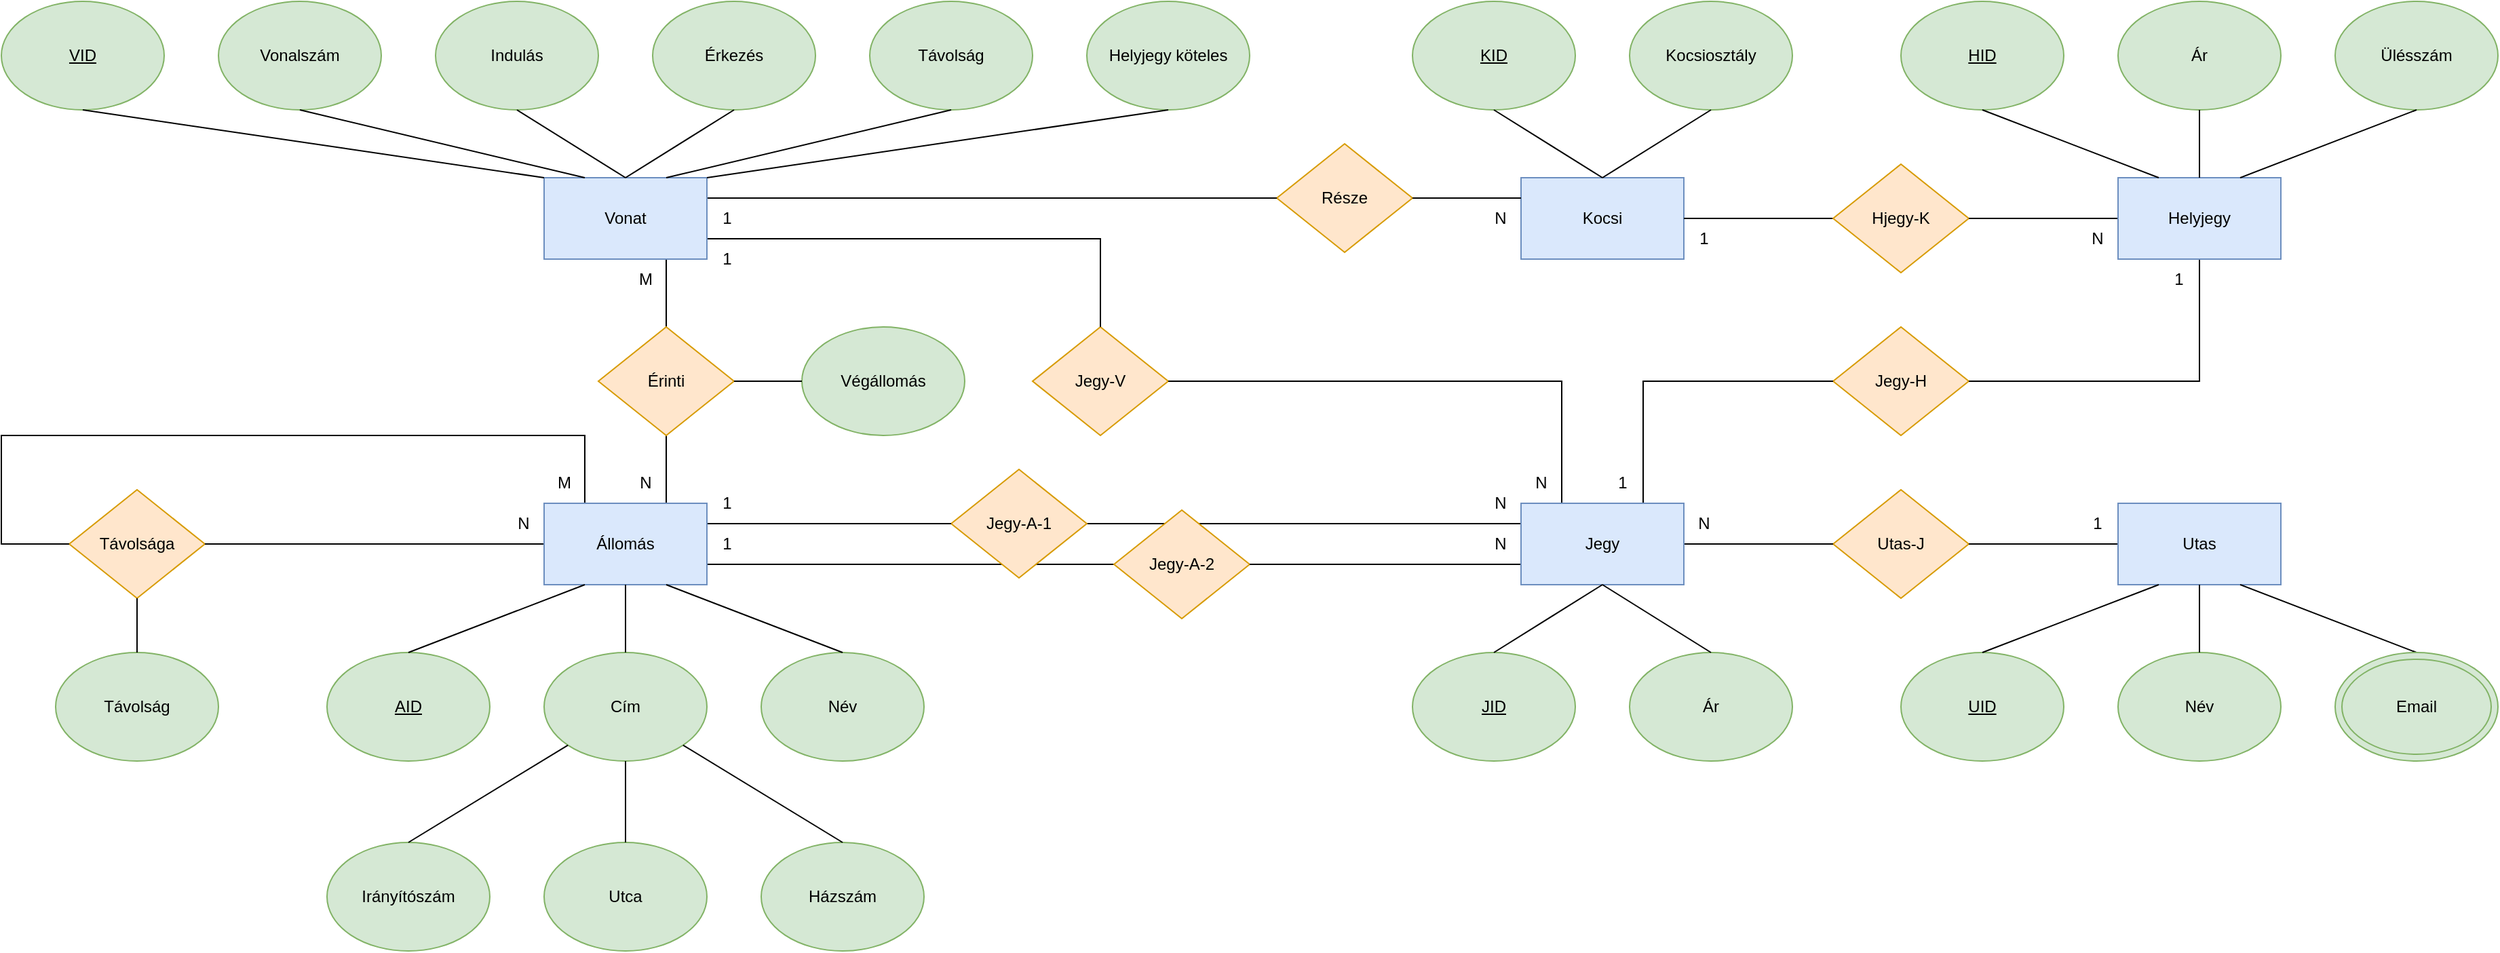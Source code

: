 <mxfile version="20.3.0" type="device"><diagram id="Oa_sPDrC5_tSB1ed_sm3" name="ER-modell"><mxGraphModel dx="2746" dy="1143" grid="1" gridSize="10" guides="1" tooltips="1" connect="1" arrows="1" fold="1" page="1" pageScale="1" pageWidth="850" pageHeight="1100" math="0" shadow="0"><root><mxCell id="0"/><mxCell id="1" parent="0"/><mxCell id="CiHHzQy6U8i4zpNphqKJ-99" value="" style="endArrow=none;html=1;rounded=0;entryX=0;entryY=0.25;entryDx=0;entryDy=0;exitX=1;exitY=0.5;exitDx=0;exitDy=0;" edge="1" parent="1" source="CiHHzQy6U8i4zpNphqKJ-75" target="CiHHzQy6U8i4zpNphqKJ-48"><mxGeometry width="50" height="50" relative="1" as="geometry"><mxPoint x="530" y="515" as="sourcePoint"/><mxPoint x="710" y="515" as="targetPoint"/></mxGeometry></mxCell><mxCell id="CiHHzQy6U8i4zpNphqKJ-96" value="" style="endArrow=none;html=1;rounded=0;entryX=0;entryY=0.5;entryDx=0;entryDy=0;exitX=1;exitY=0.75;exitDx=0;exitDy=0;" edge="1" parent="1" source="CiHHzQy6U8i4zpNphqKJ-34" target="CiHHzQy6U8i4zpNphqKJ-76"><mxGeometry width="50" height="50" relative="1" as="geometry"><mxPoint x="370" y="610" as="sourcePoint"/><mxPoint x="460" y="620" as="targetPoint"/></mxGeometry></mxCell><mxCell id="CiHHzQy6U8i4zpNphqKJ-73" value="Része" style="rhombus;whiteSpace=wrap;html=1;fillColor=#ffe6cc;strokeColor=#d79b00;" vertex="1" parent="1"><mxGeometry x="620" y="265" width="100" height="80" as="geometry"/></mxCell><mxCell id="CiHHzQy6U8i4zpNphqKJ-75" value="Jegy-A-1" style="rhombus;whiteSpace=wrap;html=1;fillColor=#ffe6cc;strokeColor=#d79b00;" vertex="1" parent="1"><mxGeometry x="380" y="505" width="100" height="80" as="geometry"/></mxCell><mxCell id="CiHHzQy6U8i4zpNphqKJ-76" value="Jegy-A-2" style="rhombus;whiteSpace=wrap;html=1;fillColor=#ffe6cc;strokeColor=#d79b00;" vertex="1" parent="1"><mxGeometry x="500" y="535" width="100" height="80" as="geometry"/></mxCell><mxCell id="CiHHzQy6U8i4zpNphqKJ-80" value="Jegy-V" style="rhombus;whiteSpace=wrap;html=1;fillColor=#ffe6cc;strokeColor=#d79b00;" vertex="1" parent="1"><mxGeometry x="440" y="400" width="100" height="80" as="geometry"/></mxCell><mxCell id="CiHHzQy6U8i4zpNphqKJ-82" value="Jegy-H" style="rhombus;whiteSpace=wrap;html=1;fillColor=#ffe6cc;strokeColor=#d79b00;" vertex="1" parent="1"><mxGeometry x="1030" y="400" width="100" height="80" as="geometry"/></mxCell><mxCell id="CiHHzQy6U8i4zpNphqKJ-86" value="" style="endArrow=none;html=1;rounded=0;entryX=0.5;entryY=0;entryDx=0;entryDy=0;exitX=0.75;exitY=1;exitDx=0;exitDy=0;" edge="1" parent="1" source="CiHHzQy6U8i4zpNphqKJ-1" target="CiHHzQy6U8i4zpNphqKJ-74"><mxGeometry width="50" height="50" relative="1" as="geometry"><mxPoint x="-110" y="460" as="sourcePoint"/><mxPoint x="230.0" y="410" as="targetPoint"/></mxGeometry></mxCell><mxCell id="CiHHzQy6U8i4zpNphqKJ-87" value="" style="endArrow=none;html=1;rounded=0;entryX=0.5;entryY=1;entryDx=0;entryDy=0;exitX=0.75;exitY=0;exitDx=0;exitDy=0;" edge="1" parent="1" source="CiHHzQy6U8i4zpNphqKJ-34" target="CiHHzQy6U8i4zpNphqKJ-74"><mxGeometry width="50" height="50" relative="1" as="geometry"><mxPoint x="210" y="330" as="sourcePoint"/><mxPoint x="380.0" y="410" as="targetPoint"/></mxGeometry></mxCell><mxCell id="CiHHzQy6U8i4zpNphqKJ-88" value="" style="group" vertex="1" connectable="0" parent="1"><mxGeometry x="-280" y="520" width="120" height="200" as="geometry"/></mxCell><mxCell id="CiHHzQy6U8i4zpNphqKJ-77" value="Távolsága" style="rhombus;whiteSpace=wrap;html=1;fillColor=#ffe6cc;strokeColor=#d79b00;" vertex="1" parent="CiHHzQy6U8i4zpNphqKJ-88"><mxGeometry x="10" width="100" height="80" as="geometry"/></mxCell><mxCell id="CiHHzQy6U8i4zpNphqKJ-78" value="Távolság" style="ellipse;whiteSpace=wrap;html=1;fillColor=#d5e8d4;strokeColor=#82b366;" vertex="1" parent="CiHHzQy6U8i4zpNphqKJ-88"><mxGeometry y="120" width="120" height="80" as="geometry"/></mxCell><mxCell id="CiHHzQy6U8i4zpNphqKJ-79" value="" style="endArrow=none;html=1;rounded=0;entryX=0.5;entryY=0;entryDx=0;entryDy=0;exitX=0.5;exitY=1;exitDx=0;exitDy=0;" edge="1" parent="CiHHzQy6U8i4zpNphqKJ-88" source="CiHHzQy6U8i4zpNphqKJ-77" target="CiHHzQy6U8i4zpNphqKJ-78"><mxGeometry width="50" height="50" relative="1" as="geometry"><mxPoint x="80" y="490" as="sourcePoint"/><mxPoint x="80" y="540" as="targetPoint"/></mxGeometry></mxCell><mxCell id="CiHHzQy6U8i4zpNphqKJ-89" value="" style="endArrow=none;html=1;rounded=0;entryX=0;entryY=0.5;entryDx=0;entryDy=0;exitX=1;exitY=0.5;exitDx=0;exitDy=0;" edge="1" parent="1" source="CiHHzQy6U8i4zpNphqKJ-77" target="CiHHzQy6U8i4zpNphqKJ-34"><mxGeometry width="50" height="50" relative="1" as="geometry"><mxPoint x="220" y="640" as="sourcePoint"/><mxPoint x="270" y="590" as="targetPoint"/></mxGeometry></mxCell><mxCell id="CiHHzQy6U8i4zpNphqKJ-90" value="" style="endArrow=none;html=1;rounded=0;entryX=0.25;entryY=0;entryDx=0;entryDy=0;exitX=0;exitY=0.5;exitDx=0;exitDy=0;edgeStyle=orthogonalEdgeStyle;" edge="1" parent="1" source="CiHHzQy6U8i4zpNphqKJ-77" target="CiHHzQy6U8i4zpNphqKJ-34"><mxGeometry width="50" height="50" relative="1" as="geometry"><mxPoint x="-160" y="570" as="sourcePoint"/><mxPoint x="90" y="570" as="targetPoint"/><Array as="points"><mxPoint x="-320" y="560"/><mxPoint x="-320" y="480"/><mxPoint x="110" y="480"/></Array></mxGeometry></mxCell><mxCell id="CiHHzQy6U8i4zpNphqKJ-95" value="" style="endArrow=none;html=1;rounded=0;entryX=0;entryY=0.5;entryDx=0;entryDy=0;exitX=1;exitY=0.25;exitDx=0;exitDy=0;" edge="1" parent="1" source="CiHHzQy6U8i4zpNphqKJ-34" target="CiHHzQy6U8i4zpNphqKJ-75"><mxGeometry width="50" height="50" relative="1" as="geometry"><mxPoint x="29.97" y="460" as="sourcePoint"/><mxPoint x="409.97" y="430" as="targetPoint"/></mxGeometry></mxCell><mxCell id="CiHHzQy6U8i4zpNphqKJ-100" value="" style="endArrow=none;html=1;rounded=0;entryX=0;entryY=0.75;entryDx=0;entryDy=0;exitX=1;exitY=0.5;exitDx=0;exitDy=0;" edge="1" parent="1" source="CiHHzQy6U8i4zpNphqKJ-76" target="CiHHzQy6U8i4zpNphqKJ-48"><mxGeometry width="50" height="50" relative="1" as="geometry"><mxPoint x="380" y="640" as="sourcePoint"/><mxPoint x="700" y="640" as="targetPoint"/></mxGeometry></mxCell><mxCell id="CiHHzQy6U8i4zpNphqKJ-102" value="" style="group" vertex="1" connectable="0" parent="1"><mxGeometry x="-80" y="500" width="440" height="360" as="geometry"/></mxCell><mxCell id="CiHHzQy6U8i4zpNphqKJ-91" value="N" style="whiteSpace=wrap;html=1;aspect=fixed;fillColor=none;strokeColor=none;" vertex="1" parent="CiHHzQy6U8i4zpNphqKJ-102"><mxGeometry x="130" y="30" width="30" height="30" as="geometry"/></mxCell><mxCell id="CiHHzQy6U8i4zpNphqKJ-92" value="M" style="whiteSpace=wrap;html=1;aspect=fixed;fillColor=none;strokeColor=none;" vertex="1" parent="CiHHzQy6U8i4zpNphqKJ-102"><mxGeometry x="160" width="30" height="30" as="geometry"/></mxCell><mxCell id="CiHHzQy6U8i4zpNphqKJ-93" value="N" style="whiteSpace=wrap;html=1;aspect=fixed;fillColor=none;strokeColor=none;" vertex="1" parent="CiHHzQy6U8i4zpNphqKJ-102"><mxGeometry x="220" width="30" height="30" as="geometry"/></mxCell><mxCell id="CiHHzQy6U8i4zpNphqKJ-97" value="1" style="whiteSpace=wrap;html=1;aspect=fixed;fillColor=none;strokeColor=none;" vertex="1" parent="CiHHzQy6U8i4zpNphqKJ-102"><mxGeometry x="280" y="15" width="30" height="30" as="geometry"/></mxCell><mxCell id="CiHHzQy6U8i4zpNphqKJ-34" value="Állomás" style="rounded=0;whiteSpace=wrap;html=1;fillColor=#dae8fc;strokeColor=#6c8ebf;" vertex="1" parent="CiHHzQy6U8i4zpNphqKJ-102"><mxGeometry x="160" y="30" width="120" height="60" as="geometry"/></mxCell><mxCell id="CiHHzQy6U8i4zpNphqKJ-35" value="&lt;u&gt;AID&lt;/u&gt;" style="ellipse;whiteSpace=wrap;html=1;fillColor=#d5e8d4;strokeColor=#82b366;" vertex="1" parent="CiHHzQy6U8i4zpNphqKJ-102"><mxGeometry y="140" width="120" height="80" as="geometry"/></mxCell><mxCell id="CiHHzQy6U8i4zpNphqKJ-36" value="Cím" style="ellipse;whiteSpace=wrap;html=1;fillColor=#d5e8d4;strokeColor=#82b366;" vertex="1" parent="CiHHzQy6U8i4zpNphqKJ-102"><mxGeometry x="160" y="140" width="120" height="80" as="geometry"/></mxCell><mxCell id="CiHHzQy6U8i4zpNphqKJ-37" value="" style="endArrow=none;html=1;rounded=0;entryX=0.5;entryY=0;entryDx=0;entryDy=0;exitX=0.25;exitY=1;exitDx=0;exitDy=0;" edge="1" parent="CiHHzQy6U8i4zpNphqKJ-102" source="CiHHzQy6U8i4zpNphqKJ-34" target="CiHHzQy6U8i4zpNphqKJ-35"><mxGeometry width="50" height="50" relative="1" as="geometry"><mxPoint x="200" y="40" as="sourcePoint"/><mxPoint x="-10" y="-10" as="targetPoint"/></mxGeometry></mxCell><mxCell id="CiHHzQy6U8i4zpNphqKJ-38" value="" style="endArrow=none;html=1;rounded=0;entryX=0.5;entryY=0;entryDx=0;entryDy=0;exitX=0.5;exitY=1;exitDx=0;exitDy=0;" edge="1" parent="CiHHzQy6U8i4zpNphqKJ-102" source="CiHHzQy6U8i4zpNphqKJ-34" target="CiHHzQy6U8i4zpNphqKJ-36"><mxGeometry width="50" height="50" relative="1" as="geometry"><mxPoint x="220" y="30" as="sourcePoint"/><mxPoint x="150" y="-10" as="targetPoint"/></mxGeometry></mxCell><mxCell id="CiHHzQy6U8i4zpNphqKJ-39" value="Név" style="ellipse;whiteSpace=wrap;html=1;fillColor=#d5e8d4;strokeColor=#82b366;" vertex="1" parent="CiHHzQy6U8i4zpNphqKJ-102"><mxGeometry x="320" y="140" width="120" height="80" as="geometry"/></mxCell><mxCell id="CiHHzQy6U8i4zpNphqKJ-40" value="Irányítószám" style="ellipse;whiteSpace=wrap;html=1;fillColor=#d5e8d4;strokeColor=#82b366;" vertex="1" parent="CiHHzQy6U8i4zpNphqKJ-102"><mxGeometry y="280" width="120" height="80" as="geometry"/></mxCell><mxCell id="CiHHzQy6U8i4zpNphqKJ-41" value="Utca" style="ellipse;whiteSpace=wrap;html=1;fillColor=#d5e8d4;strokeColor=#82b366;" vertex="1" parent="CiHHzQy6U8i4zpNphqKJ-102"><mxGeometry x="160" y="280" width="120" height="80" as="geometry"/></mxCell><mxCell id="CiHHzQy6U8i4zpNphqKJ-42" value="Házszám" style="ellipse;whiteSpace=wrap;html=1;fillColor=#d5e8d4;strokeColor=#82b366;" vertex="1" parent="CiHHzQy6U8i4zpNphqKJ-102"><mxGeometry x="320" y="280" width="120" height="80" as="geometry"/></mxCell><mxCell id="CiHHzQy6U8i4zpNphqKJ-43" value="" style="endArrow=none;html=1;rounded=0;entryX=0.5;entryY=0;entryDx=0;entryDy=0;exitX=0.75;exitY=1;exitDx=0;exitDy=0;" edge="1" parent="CiHHzQy6U8i4zpNphqKJ-102" source="CiHHzQy6U8i4zpNphqKJ-34" target="CiHHzQy6U8i4zpNphqKJ-39"><mxGeometry width="50" height="50" relative="1" as="geometry"><mxPoint x="230" y="100" as="sourcePoint"/><mxPoint x="230" y="150" as="targetPoint"/></mxGeometry></mxCell><mxCell id="CiHHzQy6U8i4zpNphqKJ-44" value="" style="endArrow=none;html=1;rounded=0;entryX=0.5;entryY=0;entryDx=0;entryDy=0;exitX=0;exitY=1;exitDx=0;exitDy=0;" edge="1" parent="CiHHzQy6U8i4zpNphqKJ-102" source="CiHHzQy6U8i4zpNphqKJ-36" target="CiHHzQy6U8i4zpNphqKJ-40"><mxGeometry width="50" height="50" relative="1" as="geometry"><mxPoint x="200" y="100" as="sourcePoint"/><mxPoint x="70" y="150" as="targetPoint"/></mxGeometry></mxCell><mxCell id="CiHHzQy6U8i4zpNphqKJ-45" value="" style="endArrow=none;html=1;rounded=0;entryX=0.5;entryY=0;entryDx=0;entryDy=0;exitX=0.5;exitY=1;exitDx=0;exitDy=0;" edge="1" parent="CiHHzQy6U8i4zpNphqKJ-102" source="CiHHzQy6U8i4zpNphqKJ-36" target="CiHHzQy6U8i4zpNphqKJ-41"><mxGeometry width="50" height="50" relative="1" as="geometry"><mxPoint x="187.574" y="218.284" as="sourcePoint"/><mxPoint x="70" y="290" as="targetPoint"/></mxGeometry></mxCell><mxCell id="CiHHzQy6U8i4zpNphqKJ-46" value="" style="endArrow=none;html=1;rounded=0;entryX=0.5;entryY=0;entryDx=0;entryDy=0;exitX=1;exitY=1;exitDx=0;exitDy=0;" edge="1" parent="CiHHzQy6U8i4zpNphqKJ-102" source="CiHHzQy6U8i4zpNphqKJ-36" target="CiHHzQy6U8i4zpNphqKJ-42"><mxGeometry width="50" height="50" relative="1" as="geometry"><mxPoint x="230" y="230" as="sourcePoint"/><mxPoint x="230" y="290" as="targetPoint"/></mxGeometry></mxCell><mxCell id="CiHHzQy6U8i4zpNphqKJ-98" value="1" style="whiteSpace=wrap;html=1;aspect=fixed;fillColor=none;strokeColor=none;" vertex="1" parent="CiHHzQy6U8i4zpNphqKJ-102"><mxGeometry x="280" y="45" width="30" height="30" as="geometry"/></mxCell><mxCell id="CiHHzQy6U8i4zpNphqKJ-105" value="" style="endArrow=none;html=1;rounded=0;entryX=0.5;entryY=0;entryDx=0;entryDy=0;exitX=1;exitY=0.75;exitDx=0;exitDy=0;edgeStyle=orthogonalEdgeStyle;" edge="1" parent="1" source="CiHHzQy6U8i4zpNphqKJ-1" target="CiHHzQy6U8i4zpNphqKJ-80"><mxGeometry width="50" height="50" relative="1" as="geometry"><mxPoint x="210" y="555" as="sourcePoint"/><mxPoint x="390" y="555" as="targetPoint"/></mxGeometry></mxCell><mxCell id="CiHHzQy6U8i4zpNphqKJ-106" value="" style="endArrow=none;html=1;rounded=0;entryX=0.25;entryY=0;entryDx=0;entryDy=0;exitX=1;exitY=0.5;exitDx=0;exitDy=0;edgeStyle=orthogonalEdgeStyle;" edge="1" parent="1" source="CiHHzQy6U8i4zpNphqKJ-80" target="CiHHzQy6U8i4zpNphqKJ-48"><mxGeometry width="50" height="50" relative="1" as="geometry"><mxPoint x="210" y="330" as="sourcePoint"/><mxPoint x="500" y="410" as="targetPoint"/></mxGeometry></mxCell><mxCell id="CiHHzQy6U8i4zpNphqKJ-109" value="" style="group" vertex="1" connectable="0" parent="1"><mxGeometry x="720" y="160" width="280" height="190" as="geometry"/></mxCell><mxCell id="CiHHzQy6U8i4zpNphqKJ-17" value="Kocsi" style="rounded=0;whiteSpace=wrap;html=1;fillColor=#dae8fc;strokeColor=#6c8ebf;" vertex="1" parent="CiHHzQy6U8i4zpNphqKJ-109"><mxGeometry x="80" y="130" width="120" height="60" as="geometry"/></mxCell><mxCell id="CiHHzQy6U8i4zpNphqKJ-20" value="&lt;u&gt;KID&lt;/u&gt;" style="ellipse;whiteSpace=wrap;html=1;fillColor=#d5e8d4;strokeColor=#82b366;" vertex="1" parent="CiHHzQy6U8i4zpNphqKJ-109"><mxGeometry width="120" height="80" as="geometry"/></mxCell><mxCell id="CiHHzQy6U8i4zpNphqKJ-21" value="Kocsiosztály" style="ellipse;whiteSpace=wrap;html=1;fillColor=#d5e8d4;strokeColor=#82b366;" vertex="1" parent="CiHHzQy6U8i4zpNphqKJ-109"><mxGeometry x="160" width="120" height="80" as="geometry"/></mxCell><mxCell id="CiHHzQy6U8i4zpNphqKJ-26" value="" style="endArrow=none;html=1;rounded=0;entryX=0.5;entryY=1;entryDx=0;entryDy=0;exitX=0.5;exitY=0;exitDx=0;exitDy=0;" edge="1" parent="CiHHzQy6U8i4zpNphqKJ-109" source="CiHHzQy6U8i4zpNphqKJ-17" target="CiHHzQy6U8i4zpNphqKJ-20"><mxGeometry width="50" height="50" relative="1" as="geometry"><mxPoint x="120" y="140" as="sourcePoint"/><mxPoint x="-90" y="90" as="targetPoint"/></mxGeometry></mxCell><mxCell id="CiHHzQy6U8i4zpNphqKJ-27" value="" style="endArrow=none;html=1;rounded=0;entryX=0.5;entryY=1;entryDx=0;entryDy=0;exitX=0.5;exitY=0;exitDx=0;exitDy=0;" edge="1" parent="CiHHzQy6U8i4zpNphqKJ-109" target="CiHHzQy6U8i4zpNphqKJ-21" source="CiHHzQy6U8i4zpNphqKJ-17"><mxGeometry width="50" height="50" relative="1" as="geometry"><mxPoint x="140" y="130" as="sourcePoint"/><mxPoint x="70" y="90" as="targetPoint"/></mxGeometry></mxCell><mxCell id="CiHHzQy6U8i4zpNphqKJ-116" value="N" style="whiteSpace=wrap;html=1;aspect=fixed;fillColor=none;strokeColor=none;" vertex="1" parent="CiHHzQy6U8i4zpNphqKJ-109"><mxGeometry x="50" y="145" width="30" height="30" as="geometry"/></mxCell><mxCell id="CiHHzQy6U8i4zpNphqKJ-125" value="1" style="whiteSpace=wrap;html=1;aspect=fixed;fillColor=none;strokeColor=none;" vertex="1" parent="CiHHzQy6U8i4zpNphqKJ-109"><mxGeometry x="200" y="160" width="30" height="30" as="geometry"/></mxCell><mxCell id="CiHHzQy6U8i4zpNphqKJ-112" value="" style="endArrow=none;html=1;rounded=0;entryX=0;entryY=0.5;entryDx=0;entryDy=0;exitX=1;exitY=0.25;exitDx=0;exitDy=0;" edge="1" parent="1" source="CiHHzQy6U8i4zpNphqKJ-1" target="CiHHzQy6U8i4zpNphqKJ-73"><mxGeometry width="50" height="50" relative="1" as="geometry"><mxPoint x="210" y="555" as="sourcePoint"/><mxPoint x="390" y="555" as="targetPoint"/></mxGeometry></mxCell><mxCell id="CiHHzQy6U8i4zpNphqKJ-113" value="" style="endArrow=none;html=1;rounded=0;entryX=0;entryY=0.25;entryDx=0;entryDy=0;" edge="1" parent="1" target="CiHHzQy6U8i4zpNphqKJ-17"><mxGeometry width="50" height="50" relative="1" as="geometry"><mxPoint x="720" y="305" as="sourcePoint"/><mxPoint x="630" y="315.0" as="targetPoint"/></mxGeometry></mxCell><mxCell id="CiHHzQy6U8i4zpNphqKJ-115" value="" style="group" vertex="1" connectable="0" parent="1"><mxGeometry x="-320" y="160" width="920" height="220" as="geometry"/></mxCell><mxCell id="CiHHzQy6U8i4zpNphqKJ-94" value="M" style="whiteSpace=wrap;html=1;aspect=fixed;fillColor=none;strokeColor=none;" vertex="1" parent="CiHHzQy6U8i4zpNphqKJ-115"><mxGeometry x="460" y="190" width="30" height="30" as="geometry"/></mxCell><mxCell id="CiHHzQy6U8i4zpNphqKJ-1" value="Vonat" style="rounded=0;whiteSpace=wrap;html=1;fillColor=#dae8fc;strokeColor=#6c8ebf;" vertex="1" parent="CiHHzQy6U8i4zpNphqKJ-115"><mxGeometry x="400" y="130" width="120" height="60" as="geometry"/></mxCell><mxCell id="CiHHzQy6U8i4zpNphqKJ-2" value="&lt;u&gt;VID&lt;/u&gt;" style="ellipse;whiteSpace=wrap;html=1;fillColor=#d5e8d4;strokeColor=#82b366;" vertex="1" parent="CiHHzQy6U8i4zpNphqKJ-115"><mxGeometry width="120" height="80" as="geometry"/></mxCell><mxCell id="CiHHzQy6U8i4zpNphqKJ-3" value="Vonalszám" style="ellipse;whiteSpace=wrap;html=1;fillColor=#d5e8d4;strokeColor=#82b366;" vertex="1" parent="CiHHzQy6U8i4zpNphqKJ-115"><mxGeometry x="160" width="120" height="80" as="geometry"/></mxCell><mxCell id="CiHHzQy6U8i4zpNphqKJ-4" value="Indulás" style="ellipse;whiteSpace=wrap;html=1;fillColor=#d5e8d4;strokeColor=#82b366;" vertex="1" parent="CiHHzQy6U8i4zpNphqKJ-115"><mxGeometry x="320" width="120" height="80" as="geometry"/></mxCell><mxCell id="CiHHzQy6U8i4zpNphqKJ-5" value="Érkezés" style="ellipse;whiteSpace=wrap;html=1;fillColor=#d5e8d4;strokeColor=#82b366;" vertex="1" parent="CiHHzQy6U8i4zpNphqKJ-115"><mxGeometry x="480" width="120" height="80" as="geometry"/></mxCell><mxCell id="CiHHzQy6U8i4zpNphqKJ-6" value="Távolság" style="ellipse;whiteSpace=wrap;html=1;fillColor=#d5e8d4;strokeColor=#82b366;" vertex="1" parent="CiHHzQy6U8i4zpNphqKJ-115"><mxGeometry x="640" width="120" height="80" as="geometry"/></mxCell><mxCell id="CiHHzQy6U8i4zpNphqKJ-7" value="Helyjegy köteles" style="ellipse;whiteSpace=wrap;html=1;fillColor=#d5e8d4;strokeColor=#82b366;" vertex="1" parent="CiHHzQy6U8i4zpNphqKJ-115"><mxGeometry x="800" width="120" height="80" as="geometry"/></mxCell><mxCell id="CiHHzQy6U8i4zpNphqKJ-8" value="" style="endArrow=none;html=1;rounded=0;entryX=0.5;entryY=1;entryDx=0;entryDy=0;exitX=0;exitY=0;exitDx=0;exitDy=0;" edge="1" parent="CiHHzQy6U8i4zpNphqKJ-115" source="CiHHzQy6U8i4zpNphqKJ-1" target="CiHHzQy6U8i4zpNphqKJ-2"><mxGeometry width="50" height="50" relative="1" as="geometry"><mxPoint x="400" y="150" as="sourcePoint"/><mxPoint x="450" y="100" as="targetPoint"/></mxGeometry></mxCell><mxCell id="CiHHzQy6U8i4zpNphqKJ-9" value="" style="endArrow=none;html=1;rounded=0;entryX=0.5;entryY=1;entryDx=0;entryDy=0;exitX=0.25;exitY=0;exitDx=0;exitDy=0;" edge="1" parent="CiHHzQy6U8i4zpNphqKJ-115" source="CiHHzQy6U8i4zpNphqKJ-1" target="CiHHzQy6U8i4zpNphqKJ-3"><mxGeometry width="50" height="50" relative="1" as="geometry"><mxPoint x="410" y="140" as="sourcePoint"/><mxPoint x="70" y="90" as="targetPoint"/></mxGeometry></mxCell><mxCell id="CiHHzQy6U8i4zpNphqKJ-11" value="" style="endArrow=none;html=1;rounded=0;entryX=0.5;entryY=1;entryDx=0;entryDy=0;exitX=0.5;exitY=0;exitDx=0;exitDy=0;" edge="1" parent="CiHHzQy6U8i4zpNphqKJ-115" source="CiHHzQy6U8i4zpNphqKJ-1" target="CiHHzQy6U8i4zpNphqKJ-4"><mxGeometry width="50" height="50" relative="1" as="geometry"><mxPoint x="440" y="140" as="sourcePoint"/><mxPoint x="230" y="90" as="targetPoint"/></mxGeometry></mxCell><mxCell id="CiHHzQy6U8i4zpNphqKJ-12" value="" style="endArrow=none;html=1;rounded=0;entryX=0.5;entryY=1;entryDx=0;entryDy=0;" edge="1" parent="CiHHzQy6U8i4zpNphqKJ-115" target="CiHHzQy6U8i4zpNphqKJ-5"><mxGeometry width="50" height="50" relative="1" as="geometry"><mxPoint x="460" y="130" as="sourcePoint"/><mxPoint x="390" y="90" as="targetPoint"/></mxGeometry></mxCell><mxCell id="CiHHzQy6U8i4zpNphqKJ-13" value="" style="endArrow=none;html=1;rounded=0;entryX=0.5;entryY=1;entryDx=0;entryDy=0;exitX=0.75;exitY=0;exitDx=0;exitDy=0;" edge="1" parent="CiHHzQy6U8i4zpNphqKJ-115" source="CiHHzQy6U8i4zpNphqKJ-1" target="CiHHzQy6U8i4zpNphqKJ-6"><mxGeometry width="50" height="50" relative="1" as="geometry"><mxPoint x="470" y="140" as="sourcePoint"/><mxPoint x="550" y="90" as="targetPoint"/></mxGeometry></mxCell><mxCell id="CiHHzQy6U8i4zpNphqKJ-14" value="" style="endArrow=none;html=1;rounded=0;entryX=0.5;entryY=1;entryDx=0;entryDy=0;exitX=1;exitY=0;exitDx=0;exitDy=0;" edge="1" parent="CiHHzQy6U8i4zpNphqKJ-115" source="CiHHzQy6U8i4zpNphqKJ-1" target="CiHHzQy6U8i4zpNphqKJ-7"><mxGeometry width="50" height="50" relative="1" as="geometry"><mxPoint x="500" y="140" as="sourcePoint"/><mxPoint x="710" y="90" as="targetPoint"/></mxGeometry></mxCell><mxCell id="CiHHzQy6U8i4zpNphqKJ-107" value="1" style="whiteSpace=wrap;html=1;aspect=fixed;fillColor=none;strokeColor=none;" vertex="1" parent="CiHHzQy6U8i4zpNphqKJ-115"><mxGeometry x="520" y="175" width="30" height="30" as="geometry"/></mxCell><mxCell id="CiHHzQy6U8i4zpNphqKJ-114" value="1" style="whiteSpace=wrap;html=1;aspect=fixed;fillColor=none;strokeColor=none;" vertex="1" parent="CiHHzQy6U8i4zpNphqKJ-115"><mxGeometry x="520" y="145" width="30" height="30" as="geometry"/></mxCell><mxCell id="CiHHzQy6U8i4zpNphqKJ-117" value="" style="endArrow=none;html=1;rounded=0;entryX=0;entryY=0.5;entryDx=0;entryDy=0;exitX=1;exitY=0.5;exitDx=0;exitDy=0;" edge="1" parent="1" source="CiHHzQy6U8i4zpNphqKJ-17" target="CiHHzQy6U8i4zpNphqKJ-83"><mxGeometry width="50" height="50" relative="1" as="geometry"><mxPoint x="730" y="315" as="sourcePoint"/><mxPoint x="810" y="315" as="targetPoint"/></mxGeometry></mxCell><mxCell id="CiHHzQy6U8i4zpNphqKJ-119" value="" style="endArrow=none;html=1;rounded=0;entryX=0;entryY=0.5;entryDx=0;entryDy=0;exitX=0.75;exitY=0;exitDx=0;exitDy=0;edgeStyle=orthogonalEdgeStyle;" edge="1" parent="1" source="CiHHzQy6U8i4zpNphqKJ-48" target="CiHHzQy6U8i4zpNphqKJ-82"><mxGeometry width="50" height="50" relative="1" as="geometry"><mxPoint x="610" y="585" as="sourcePoint"/><mxPoint x="810" y="585" as="targetPoint"/></mxGeometry></mxCell><mxCell id="CiHHzQy6U8i4zpNphqKJ-120" value="" style="endArrow=none;html=1;rounded=0;entryX=0.5;entryY=1;entryDx=0;entryDy=0;exitX=1;exitY=0.5;exitDx=0;exitDy=0;edgeStyle=orthogonalEdgeStyle;" edge="1" parent="1" source="CiHHzQy6U8i4zpNphqKJ-82" target="CiHHzQy6U8i4zpNphqKJ-55"><mxGeometry width="50" height="50" relative="1" as="geometry"><mxPoint x="900" y="540" as="sourcePoint"/><mxPoint x="1040" y="450" as="targetPoint"/></mxGeometry></mxCell><mxCell id="CiHHzQy6U8i4zpNphqKJ-81" value="Utas-J" style="rhombus;whiteSpace=wrap;html=1;fillColor=#ffe6cc;strokeColor=#d79b00;" vertex="1" parent="1"><mxGeometry x="1030" y="520" width="100" height="80" as="geometry"/></mxCell><mxCell id="CiHHzQy6U8i4zpNphqKJ-121" value="" style="endArrow=none;html=1;rounded=0;entryX=0;entryY=0.5;entryDx=0;entryDy=0;exitX=1;exitY=0.5;exitDx=0;exitDy=0;" edge="1" parent="1" source="CiHHzQy6U8i4zpNphqKJ-81" target="CiHHzQy6U8i4zpNphqKJ-64"><mxGeometry width="50" height="50" relative="1" as="geometry"><mxPoint x="1140" y="450" as="sourcePoint"/><mxPoint x="1310" y="360" as="targetPoint"/></mxGeometry></mxCell><mxCell id="CiHHzQy6U8i4zpNphqKJ-123" value="" style="group" vertex="1" connectable="0" parent="1"><mxGeometry x="1080" y="530" width="440" height="190" as="geometry"/></mxCell><mxCell id="CiHHzQy6U8i4zpNphqKJ-64" value="Utas" style="rounded=0;whiteSpace=wrap;html=1;fillColor=#dae8fc;strokeColor=#6c8ebf;" vertex="1" parent="CiHHzQy6U8i4zpNphqKJ-123"><mxGeometry x="160" width="120" height="60" as="geometry"/></mxCell><mxCell id="CiHHzQy6U8i4zpNphqKJ-65" value="&lt;u&gt;UID&lt;/u&gt;" style="ellipse;whiteSpace=wrap;html=1;fillColor=#d5e8d4;strokeColor=#82b366;" vertex="1" parent="CiHHzQy6U8i4zpNphqKJ-123"><mxGeometry y="110" width="120" height="80" as="geometry"/></mxCell><mxCell id="CiHHzQy6U8i4zpNphqKJ-66" value="Név" style="ellipse;whiteSpace=wrap;html=1;fillColor=#d5e8d4;strokeColor=#82b366;" vertex="1" parent="CiHHzQy6U8i4zpNphqKJ-123"><mxGeometry x="160" y="110" width="120" height="80" as="geometry"/></mxCell><mxCell id="CiHHzQy6U8i4zpNphqKJ-67" value="" style="endArrow=none;html=1;rounded=0;entryX=0.5;entryY=0;entryDx=0;entryDy=0;exitX=0.25;exitY=1;exitDx=0;exitDy=0;" edge="1" parent="CiHHzQy6U8i4zpNphqKJ-123" source="CiHHzQy6U8i4zpNphqKJ-64" target="CiHHzQy6U8i4zpNphqKJ-65"><mxGeometry width="50" height="50" relative="1" as="geometry"><mxPoint x="120" y="10" as="sourcePoint"/><mxPoint x="-90" y="-40" as="targetPoint"/></mxGeometry></mxCell><mxCell id="CiHHzQy6U8i4zpNphqKJ-68" value="" style="endArrow=none;html=1;rounded=0;entryX=0.5;entryY=0;entryDx=0;entryDy=0;exitX=0.5;exitY=1;exitDx=0;exitDy=0;" edge="1" parent="CiHHzQy6U8i4zpNphqKJ-123" source="CiHHzQy6U8i4zpNphqKJ-64" target="CiHHzQy6U8i4zpNphqKJ-66"><mxGeometry width="50" height="50" relative="1" as="geometry"><mxPoint x="140" as="sourcePoint"/><mxPoint x="70" y="-40" as="targetPoint"/></mxGeometry></mxCell><mxCell id="CiHHzQy6U8i4zpNphqKJ-70" value="" style="endArrow=none;html=1;rounded=0;entryX=0.5;entryY=0;entryDx=0;entryDy=0;exitX=0.75;exitY=1;exitDx=0;exitDy=0;" edge="1" parent="CiHHzQy6U8i4zpNphqKJ-123" source="CiHHzQy6U8i4zpNphqKJ-64" target="CiHHzQy6U8i4zpNphqKJ-69"><mxGeometry width="50" height="50" relative="1" as="geometry"><mxPoint x="230" y="70" as="sourcePoint"/><mxPoint x="230" y="120" as="targetPoint"/></mxGeometry></mxCell><mxCell id="CiHHzQy6U8i4zpNphqKJ-72" value="" style="group" vertex="1" connectable="0" parent="CiHHzQy6U8i4zpNphqKJ-123"><mxGeometry x="320" y="110" width="120" height="80" as="geometry"/></mxCell><mxCell id="CiHHzQy6U8i4zpNphqKJ-69" value="" style="ellipse;whiteSpace=wrap;html=1;fillColor=#d5e8d4;strokeColor=#82b366;" vertex="1" parent="CiHHzQy6U8i4zpNphqKJ-72"><mxGeometry width="120" height="80" as="geometry"/></mxCell><mxCell id="CiHHzQy6U8i4zpNphqKJ-71" value="Email" style="ellipse;whiteSpace=wrap;html=1;fillColor=#d5e8d4;strokeColor=#82b366;" vertex="1" parent="CiHHzQy6U8i4zpNphqKJ-72"><mxGeometry x="5" y="5" width="110" height="70" as="geometry"/></mxCell><mxCell id="CiHHzQy6U8i4zpNphqKJ-129" value="1" style="whiteSpace=wrap;html=1;aspect=fixed;fillColor=none;strokeColor=none;" vertex="1" parent="CiHHzQy6U8i4zpNphqKJ-123"><mxGeometry x="130" width="30" height="30" as="geometry"/></mxCell><mxCell id="CiHHzQy6U8i4zpNphqKJ-124" value="" style="endArrow=none;html=1;rounded=0;entryX=0;entryY=0.5;entryDx=0;entryDy=0;exitX=1;exitY=0.5;exitDx=0;exitDy=0;" edge="1" parent="1" source="CiHHzQy6U8i4zpNphqKJ-48" target="CiHHzQy6U8i4zpNphqKJ-81"><mxGeometry width="50" height="50" relative="1" as="geometry"><mxPoint x="1140" y="570" as="sourcePoint"/><mxPoint x="1250" y="570" as="targetPoint"/></mxGeometry></mxCell><mxCell id="CiHHzQy6U8i4zpNphqKJ-83" value="Hjegy-K" style="rhombus;whiteSpace=wrap;html=1;fillColor=#ffe6cc;strokeColor=#d79b00;" vertex="1" parent="1"><mxGeometry x="1030" y="280" width="100" height="80" as="geometry"/></mxCell><mxCell id="CiHHzQy6U8i4zpNphqKJ-118" value="" style="endArrow=none;html=1;rounded=0;entryX=0;entryY=0.5;entryDx=0;entryDy=0;exitX=1;exitY=0.5;exitDx=0;exitDy=0;" edge="1" parent="1" source="CiHHzQy6U8i4zpNphqKJ-83" target="CiHHzQy6U8i4zpNphqKJ-55"><mxGeometry width="50" height="50" relative="1" as="geometry"><mxPoint x="1160" y="300" as="sourcePoint"/><mxPoint x="1040" y="330" as="targetPoint"/></mxGeometry></mxCell><mxCell id="CiHHzQy6U8i4zpNphqKJ-134" value="" style="group" vertex="1" connectable="0" parent="1"><mxGeometry x="120" y="400" width="270" height="80" as="geometry"/></mxCell><mxCell id="CiHHzQy6U8i4zpNphqKJ-74" value="Érinti" style="rhombus;whiteSpace=wrap;html=1;fillColor=#ffe6cc;strokeColor=#d79b00;" vertex="1" parent="CiHHzQy6U8i4zpNphqKJ-134"><mxGeometry width="100" height="80" as="geometry"/></mxCell><mxCell id="CiHHzQy6U8i4zpNphqKJ-132" value="Végállomás" style="ellipse;whiteSpace=wrap;html=1;fillColor=#d5e8d4;strokeColor=#82b366;" vertex="1" parent="CiHHzQy6U8i4zpNphqKJ-134"><mxGeometry x="150" width="120" height="80" as="geometry"/></mxCell><mxCell id="CiHHzQy6U8i4zpNphqKJ-133" value="" style="endArrow=none;html=1;rounded=0;entryX=0;entryY=0.5;entryDx=0;entryDy=0;exitX=1;exitY=0.5;exitDx=0;exitDy=0;" edge="1" parent="CiHHzQy6U8i4zpNphqKJ-134" source="CiHHzQy6U8i4zpNphqKJ-74" target="CiHHzQy6U8i4zpNphqKJ-132"><mxGeometry width="50" height="50" relative="1" as="geometry"><mxPoint x="90" y="155" as="sourcePoint"/><mxPoint x="270" y="155" as="targetPoint"/></mxGeometry></mxCell><mxCell id="CiHHzQy6U8i4zpNphqKJ-135" value="" style="group" vertex="1" connectable="0" parent="1"><mxGeometry x="720" y="500" width="280" height="220" as="geometry"/></mxCell><mxCell id="CiHHzQy6U8i4zpNphqKJ-101" value="N" style="whiteSpace=wrap;html=1;aspect=fixed;fillColor=none;strokeColor=none;" vertex="1" parent="CiHHzQy6U8i4zpNphqKJ-135"><mxGeometry x="50" y="15" width="30" height="30" as="geometry"/></mxCell><mxCell id="CiHHzQy6U8i4zpNphqKJ-108" value="N" style="whiteSpace=wrap;html=1;aspect=fixed;fillColor=none;strokeColor=none;" vertex="1" parent="CiHHzQy6U8i4zpNphqKJ-135"><mxGeometry x="80" width="30" height="30" as="geometry"/></mxCell><mxCell id="CiHHzQy6U8i4zpNphqKJ-127" value="1" style="whiteSpace=wrap;html=1;aspect=fixed;fillColor=none;strokeColor=none;" vertex="1" parent="CiHHzQy6U8i4zpNphqKJ-135"><mxGeometry x="140" width="30" height="30" as="geometry"/></mxCell><mxCell id="CiHHzQy6U8i4zpNphqKJ-48" value="Jegy" style="rounded=0;whiteSpace=wrap;html=1;fillColor=#dae8fc;strokeColor=#6c8ebf;" vertex="1" parent="CiHHzQy6U8i4zpNphqKJ-135"><mxGeometry x="80" y="30" width="120" height="60" as="geometry"/></mxCell><mxCell id="CiHHzQy6U8i4zpNphqKJ-49" value="&lt;u&gt;JID&lt;/u&gt;" style="ellipse;whiteSpace=wrap;html=1;fillColor=#d5e8d4;strokeColor=#82b366;" vertex="1" parent="CiHHzQy6U8i4zpNphqKJ-135"><mxGeometry y="140" width="120" height="80" as="geometry"/></mxCell><mxCell id="CiHHzQy6U8i4zpNphqKJ-50" value="Ár" style="ellipse;whiteSpace=wrap;html=1;fillColor=#d5e8d4;strokeColor=#82b366;" vertex="1" parent="CiHHzQy6U8i4zpNphqKJ-135"><mxGeometry x="160" y="140" width="120" height="80" as="geometry"/></mxCell><mxCell id="CiHHzQy6U8i4zpNphqKJ-51" value="" style="endArrow=none;html=1;rounded=0;entryX=0.5;entryY=0;entryDx=0;entryDy=0;exitX=0.5;exitY=1;exitDx=0;exitDy=0;" edge="1" parent="CiHHzQy6U8i4zpNphqKJ-135" source="CiHHzQy6U8i4zpNphqKJ-48" target="CiHHzQy6U8i4zpNphqKJ-49"><mxGeometry width="50" height="50" relative="1" as="geometry"><mxPoint x="120" y="40" as="sourcePoint"/><mxPoint x="-90" y="-10" as="targetPoint"/></mxGeometry></mxCell><mxCell id="CiHHzQy6U8i4zpNphqKJ-52" value="" style="endArrow=none;html=1;rounded=0;entryX=0.5;entryY=0;entryDx=0;entryDy=0;exitX=0.5;exitY=1;exitDx=0;exitDy=0;" edge="1" parent="CiHHzQy6U8i4zpNphqKJ-135" source="CiHHzQy6U8i4zpNphqKJ-48" target="CiHHzQy6U8i4zpNphqKJ-50"><mxGeometry width="50" height="50" relative="1" as="geometry"><mxPoint x="140" y="30" as="sourcePoint"/><mxPoint x="70" y="-10" as="targetPoint"/></mxGeometry></mxCell><mxCell id="CiHHzQy6U8i4zpNphqKJ-104" value="N" style="whiteSpace=wrap;html=1;aspect=fixed;fillColor=none;strokeColor=none;" vertex="1" parent="CiHHzQy6U8i4zpNphqKJ-135"><mxGeometry x="50" y="45" width="30" height="30" as="geometry"/></mxCell><mxCell id="CiHHzQy6U8i4zpNphqKJ-130" value="N" style="whiteSpace=wrap;html=1;aspect=fixed;fillColor=none;strokeColor=none;" vertex="1" parent="CiHHzQy6U8i4zpNphqKJ-135"><mxGeometry x="200" y="30" width="30" height="30" as="geometry"/></mxCell><mxCell id="CiHHzQy6U8i4zpNphqKJ-136" value="" style="group" vertex="1" connectable="0" parent="1"><mxGeometry x="1080" y="160" width="440" height="220" as="geometry"/></mxCell><mxCell id="CiHHzQy6U8i4zpNphqKJ-128" value="1" style="whiteSpace=wrap;html=1;aspect=fixed;fillColor=none;strokeColor=none;" vertex="1" parent="CiHHzQy6U8i4zpNphqKJ-136"><mxGeometry x="190" y="190" width="30" height="30" as="geometry"/></mxCell><mxCell id="CiHHzQy6U8i4zpNphqKJ-55" value="Helyjegy" style="rounded=0;whiteSpace=wrap;html=1;fillColor=#dae8fc;strokeColor=#6c8ebf;" vertex="1" parent="CiHHzQy6U8i4zpNphqKJ-136"><mxGeometry x="160" y="130" width="120" height="60" as="geometry"/></mxCell><mxCell id="CiHHzQy6U8i4zpNphqKJ-56" value="&lt;u&gt;HID&lt;/u&gt;" style="ellipse;whiteSpace=wrap;html=1;fillColor=#d5e8d4;strokeColor=#82b366;" vertex="1" parent="CiHHzQy6U8i4zpNphqKJ-136"><mxGeometry width="120" height="80" as="geometry"/></mxCell><mxCell id="CiHHzQy6U8i4zpNphqKJ-57" value="Ár" style="ellipse;whiteSpace=wrap;html=1;fillColor=#d5e8d4;strokeColor=#82b366;" vertex="1" parent="CiHHzQy6U8i4zpNphqKJ-136"><mxGeometry x="160" width="120" height="80" as="geometry"/></mxCell><mxCell id="CiHHzQy6U8i4zpNphqKJ-58" value="" style="endArrow=none;html=1;rounded=0;entryX=0.5;entryY=1;entryDx=0;entryDy=0;exitX=0.25;exitY=0;exitDx=0;exitDy=0;" edge="1" parent="CiHHzQy6U8i4zpNphqKJ-136" source="CiHHzQy6U8i4zpNphqKJ-55" target="CiHHzQy6U8i4zpNphqKJ-56"><mxGeometry width="50" height="50" relative="1" as="geometry"><mxPoint x="120" y="140" as="sourcePoint"/><mxPoint x="-90" y="90" as="targetPoint"/></mxGeometry></mxCell><mxCell id="CiHHzQy6U8i4zpNphqKJ-59" value="" style="endArrow=none;html=1;rounded=0;entryX=0.5;entryY=1;entryDx=0;entryDy=0;exitX=0.5;exitY=0;exitDx=0;exitDy=0;" edge="1" parent="CiHHzQy6U8i4zpNphqKJ-136" source="CiHHzQy6U8i4zpNphqKJ-55" target="CiHHzQy6U8i4zpNphqKJ-57"><mxGeometry width="50" height="50" relative="1" as="geometry"><mxPoint x="140" y="130" as="sourcePoint"/><mxPoint x="70" y="90" as="targetPoint"/></mxGeometry></mxCell><mxCell id="CiHHzQy6U8i4zpNphqKJ-60" value="Ülésszám" style="ellipse;whiteSpace=wrap;html=1;fillColor=#d5e8d4;strokeColor=#82b366;" vertex="1" parent="CiHHzQy6U8i4zpNphqKJ-136"><mxGeometry x="320" width="120" height="80" as="geometry"/></mxCell><mxCell id="CiHHzQy6U8i4zpNphqKJ-61" value="" style="endArrow=none;html=1;rounded=0;entryX=0.5;entryY=1;entryDx=0;entryDy=0;exitX=0.75;exitY=0;exitDx=0;exitDy=0;" edge="1" parent="CiHHzQy6U8i4zpNphqKJ-136" source="CiHHzQy6U8i4zpNphqKJ-55" target="CiHHzQy6U8i4zpNphqKJ-60"><mxGeometry width="50" height="50" relative="1" as="geometry"><mxPoint x="230" y="200" as="sourcePoint"/><mxPoint x="230" y="250" as="targetPoint"/></mxGeometry></mxCell><mxCell id="CiHHzQy6U8i4zpNphqKJ-126" value="N" style="whiteSpace=wrap;html=1;aspect=fixed;fillColor=none;strokeColor=none;" vertex="1" parent="CiHHzQy6U8i4zpNphqKJ-136"><mxGeometry x="130" y="160" width="30" height="30" as="geometry"/></mxCell></root></mxGraphModel></diagram></mxfile>